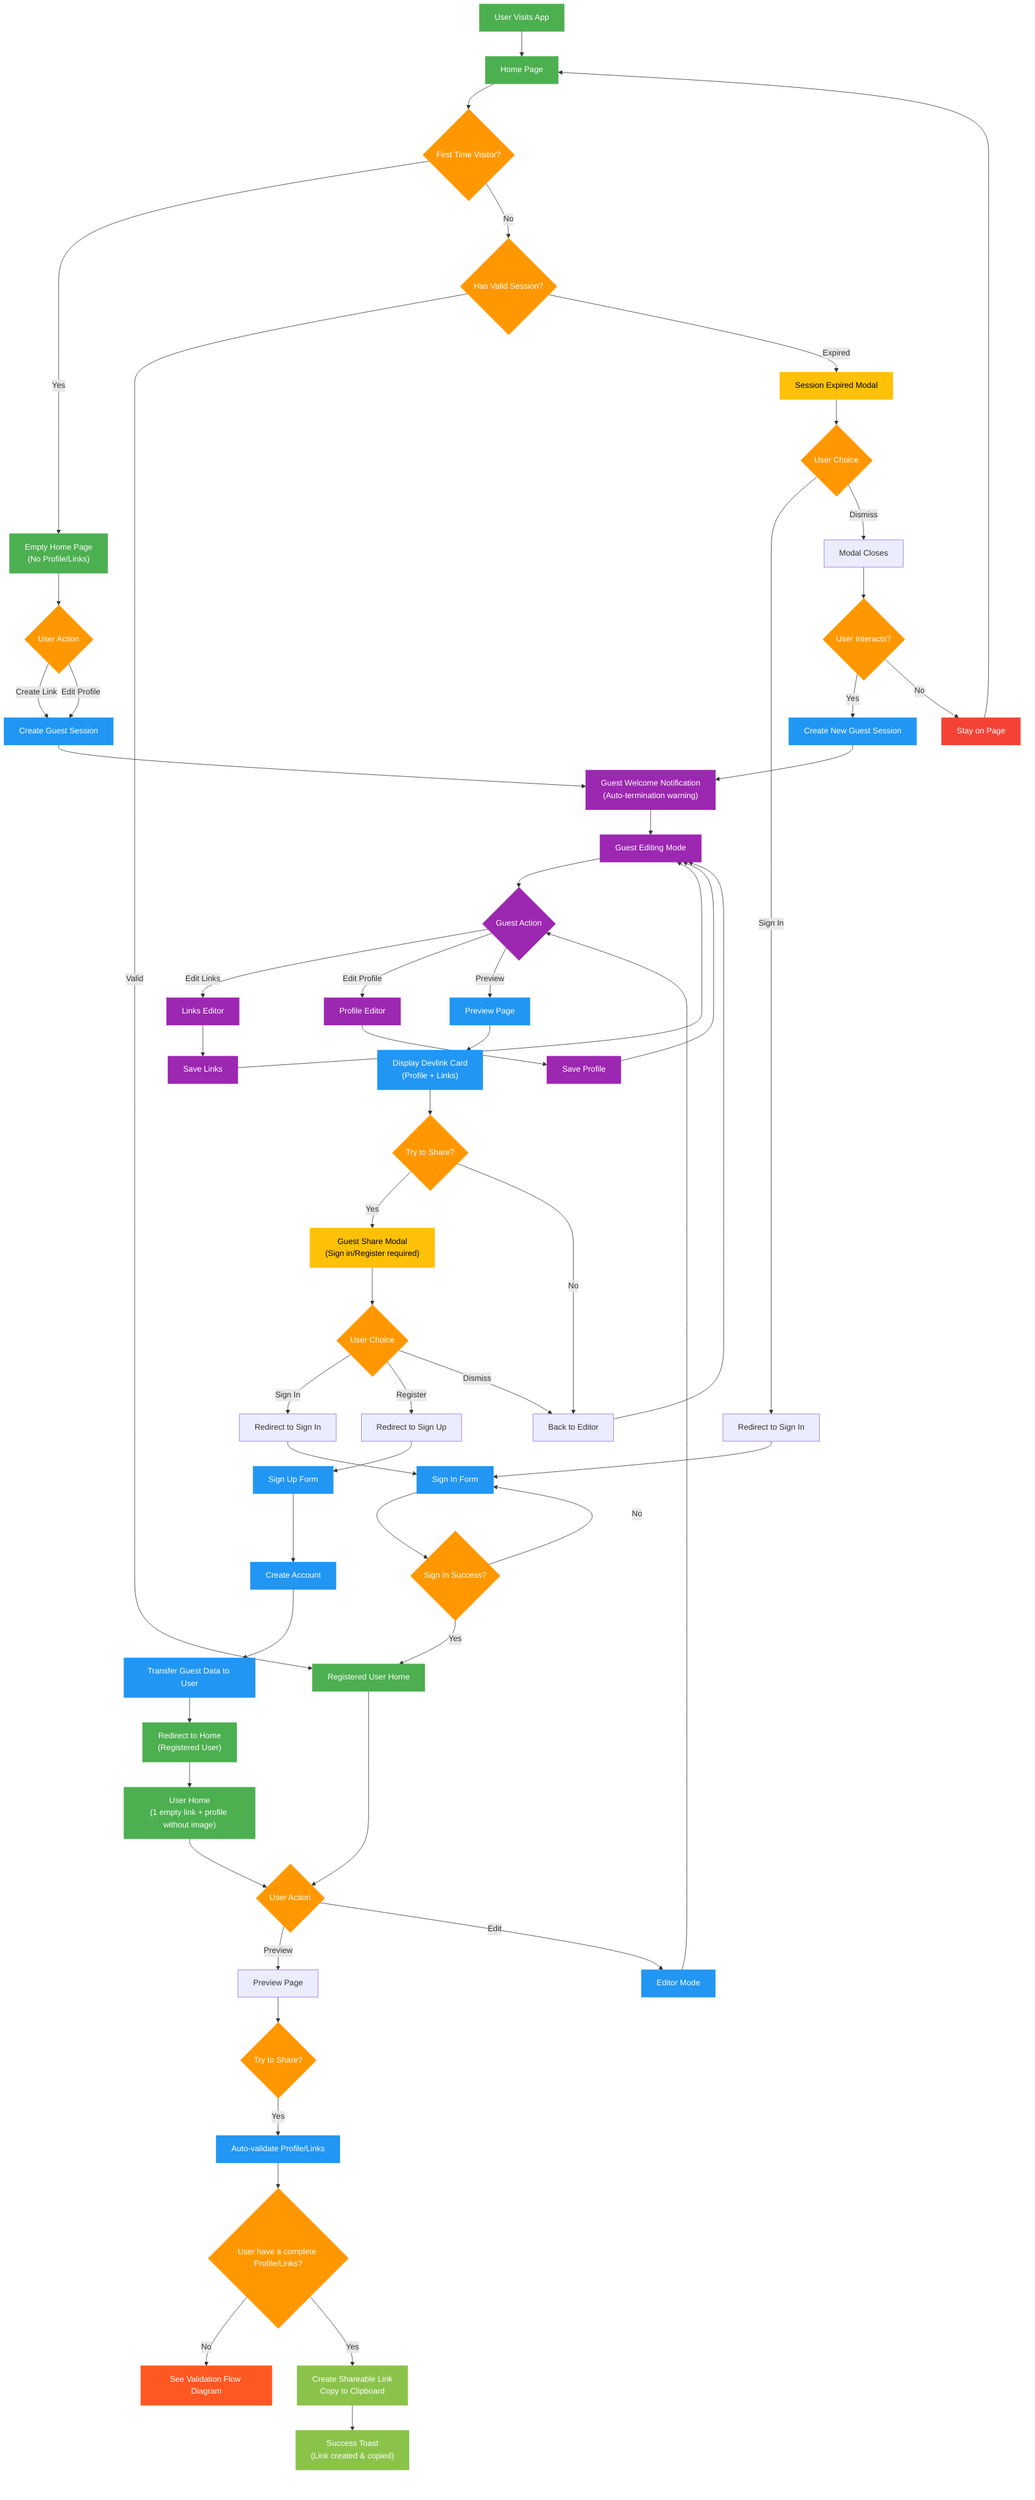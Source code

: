 flowchart TD

    A["User Visits App"] --> B["Home Page"]
    
    B --> C{"First Time Visitor?"}
    C -->|Yes| D["Empty Home Page<br/>(No Profile/Links)"]
    C -->|No| E{"Has Valid Session?"}
    
    D --> F{"User Action"}
    F -->|Create Link| G["Create Guest Session"]
    F -->|Edit Profile| G
    
    G --> H["Guest Welcome Notification<br/>(Auto-termination warning)"]
    H --> I["Guest Editing Mode"]
    
    I --> J{"Guest Action"}
    J -->|Edit Links| K["Links Editor"]
    J -->|Edit Profile| L["Profile Editor"]
    J -->|Preview| M["Preview Page"]
    
    K --> N["Save Links"]
    L --> O["Save Profile"]
    N --> I
    O --> I
    
    M --> P["Display Devlink Card<br/>(Profile + Links)"]
    P --> Q{"Try to Share?"}
    Q -->|Yes| R["Guest Share Modal<br/>(Sign in/Register required)"]
    Q -->|No| S["Back to Editor"]
    
    R --> T{"User Choice"}
    T -->|Sign In| U["Redirect to Sign In"]
    T -->|Register| V["Redirect to Sign Up"]
    T -->|Dismiss| S
    
    V --> W["Sign Up Form"]
    W --> X["Create Account"]
    X --> Y["Transfer Guest Data to User"]
    Y --> Z["Redirect to Home<br/>(Registered User)"]
    
    Z --> AA["User Home<br/>(1 empty link + profile without image)"]
    AA --> BB{"User Action"}
    BB -->|Preview| CC["Preview Page"]
    BB -->|Edit| DD["Editor Mode"]
    
    CC --> EE{"Try to Share?"}
    EE -->|Yes| FF["Auto-validate Profile/Links"]
    FF --> GG{"User have a complete Profile/Links?"}
    GG -->|No| HH["See Validation Flow Diagram"]
    GG -->|Yes| II["Create Shareable Link<br/>Copy to Clipboard"]
    
    II --> UU["Success Toast<br/>(Link created & copied)"]
    
    E -->|Valid| VV["Registered User Home"]
    E -->|Expired| WW["Session Expired Modal"]
    
    WW --> XX{"User Choice"}
    XX -->|Sign In| YY["Redirect to Sign In"]
    XX -->|Dismiss| ZZ["Modal Closes"]
    
    ZZ --> AAA{"User Interacts?"}
    AAA -->|Yes| BBB["Create New Guest Session"]
    AAA -->|No| CCC["Stay on Page"]
    
    BBB --> H
    
    U --> DDD["Sign In Form"]
    DDD --> EEE{"Sign In Success?"}
    EEE -->|Yes| VV
    EEE -->|No| DDD
    
    YY --> DDD
    
    VV --> BB
    
    S --> I
    DD --> J
    CCC --> B

    classDef entry fill:#4CAF50,color:#ffffff,stroke:#4CAF50
    classDef decision fill:#FF9800,color:#ffffff,stroke:#FF9800
    classDef process fill:#2196F3,color:#ffffff,stroke:#2196F3
    classDef success fill:#8BC34A,color:#ffffff,stroke:#8BC34A
    classDef warning fill:#FFC107,color:#000000,stroke:#FFC107
    classDef error fill:#F44336,color:#ffffff,stroke:#F44336
    classDef guest fill:#9C27B0,color:#ffffff,stroke:#9C27B0
    classDef reference fill:#FF5722,color:#ffffff,stroke:#FF5722

    class A,B,D,Z,AA,VV entry
    class C,E,F,J,Q,T,BB,EE,GG,XX,AAA,EEE decision
    class G,H,I,K,L,M,N,O,P,W,X,Y,DD,FF,DDD,BBB process
    class II,UU success
    class R,WW warning
    class CCC error
    class H,I,J,K,L,N,O guest
    class HH reference